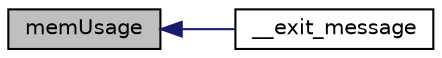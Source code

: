 digraph G
{
  edge [fontname="Helvetica",fontsize="10",labelfontname="Helvetica",labelfontsize="10"];
  node [fontname="Helvetica",fontsize="10",shape=record];
  rankdir=LR;
  Node1 [label="memUsage",height=0.2,width=0.4,color="black", fillcolor="grey75", style="filled" fontcolor="black"];
  Node1 -> Node2 [dir=back,color="midnightblue",fontsize="10",style="solid",fontname="Helvetica"];
  Node2 [label="__exit_message",height=0.2,width=0.4,color="black", fillcolor="white", style="filled",URL="$misc_8cc.html#adf5299ed6527b5a117cd9780b5bd330b"];
}
